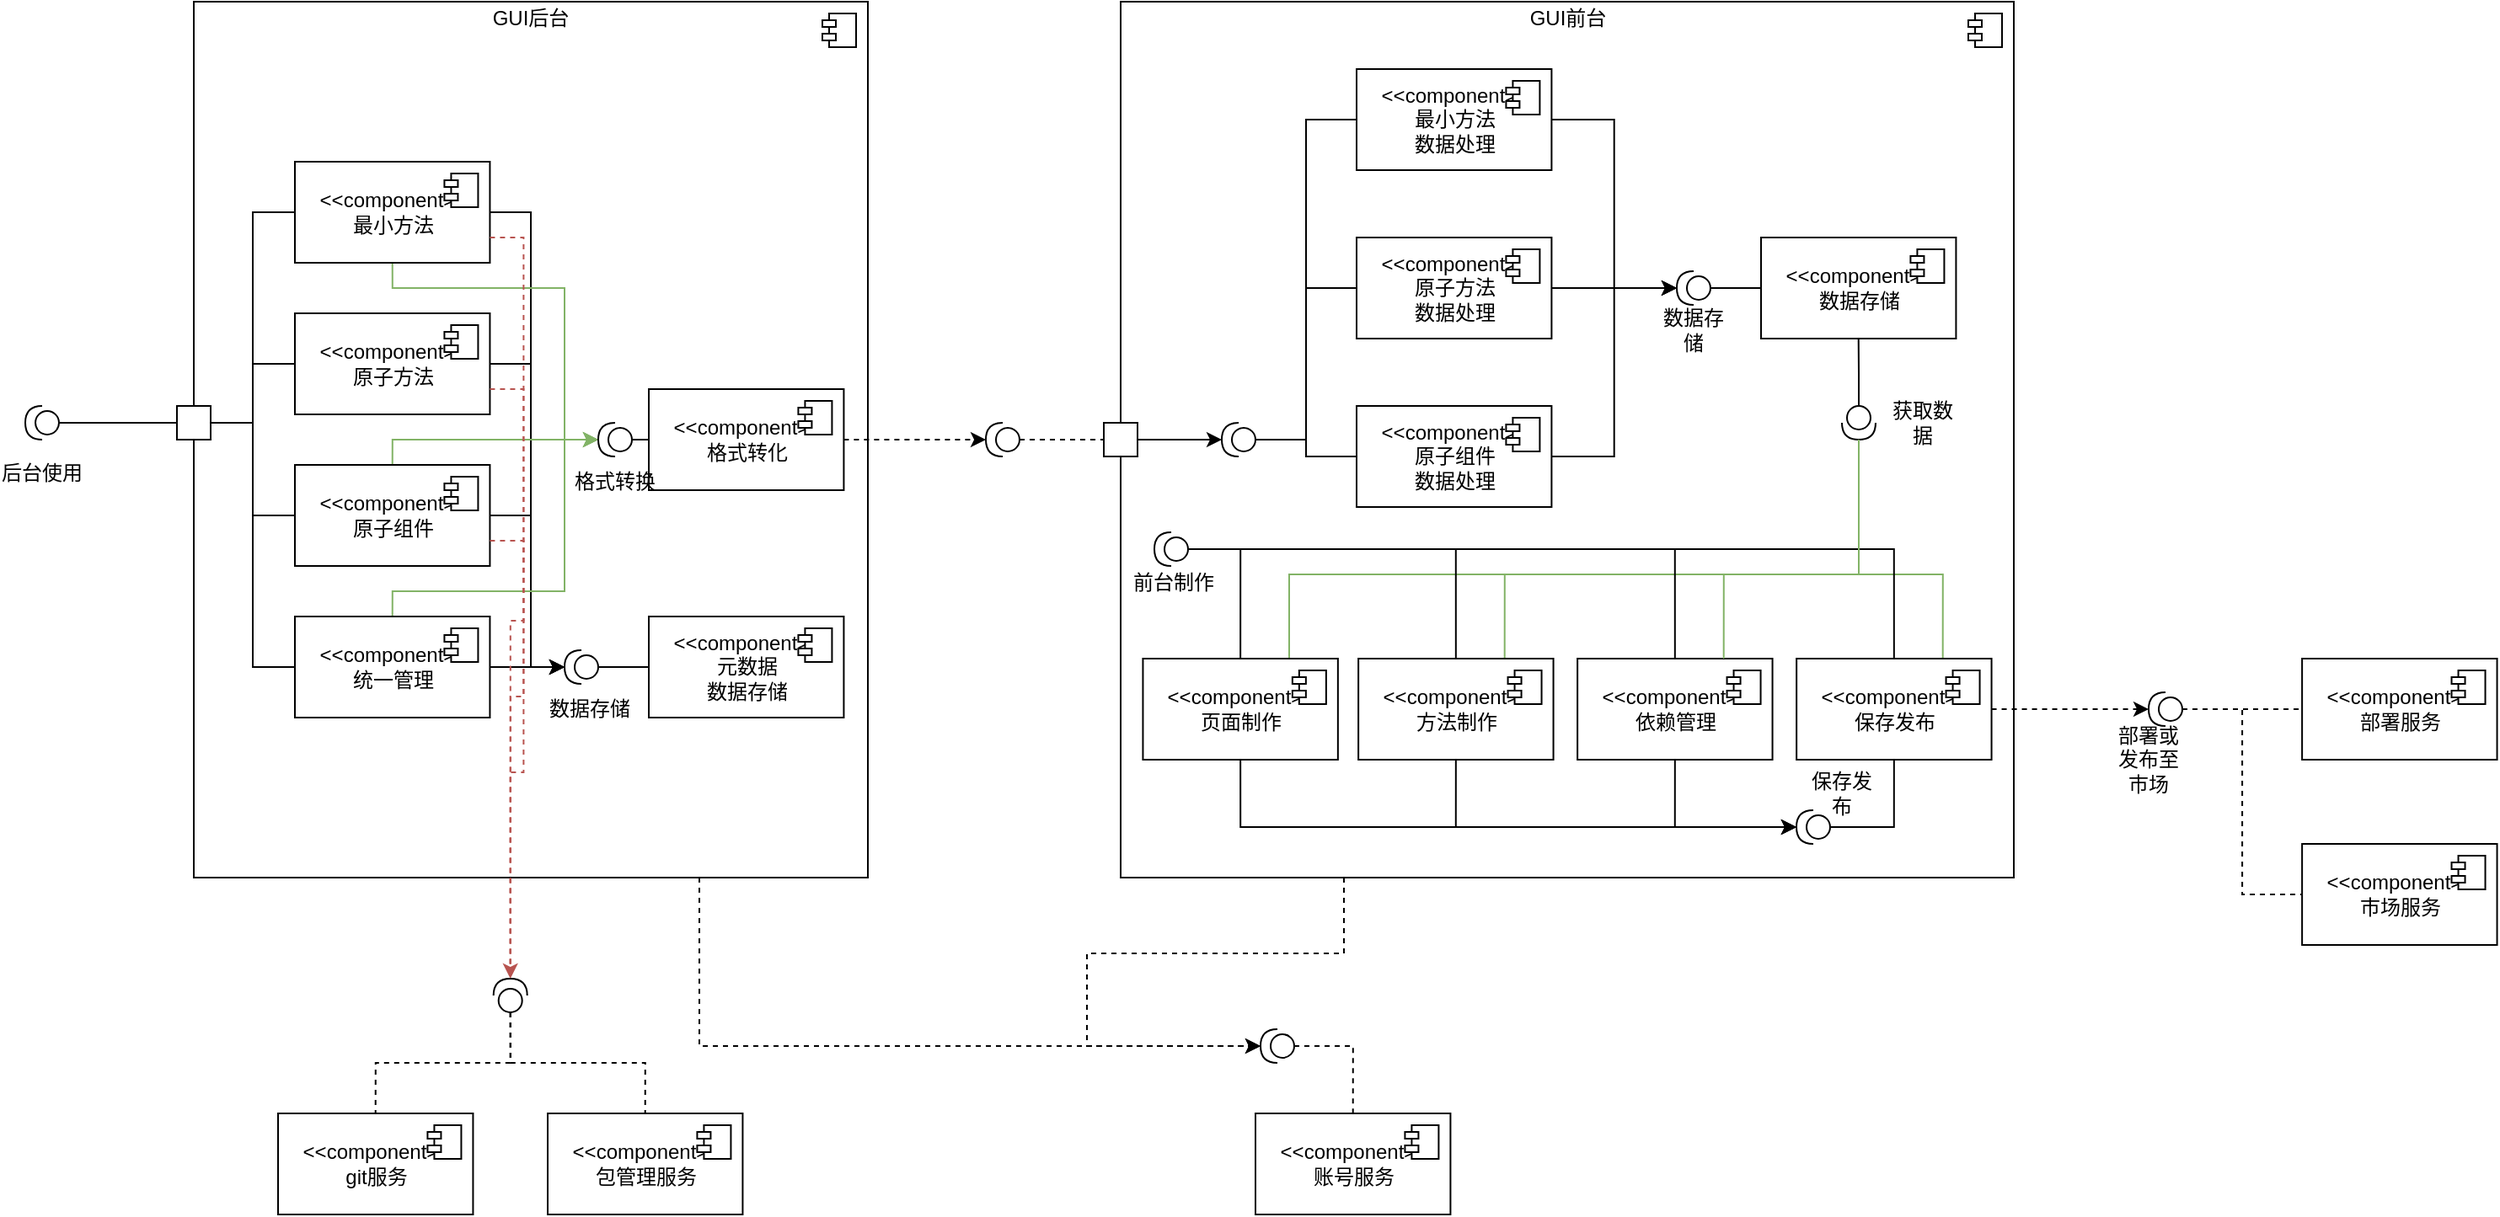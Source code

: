 <mxfile version="12.4.2" type="github" pages="1">
  <diagram id="_09j2-850YYOZ5M-d9I4" name="第 1 页">
    <mxGraphModel dx="1096" dy="739" grid="1" gridSize="10" guides="1" tooltips="1" connect="1" arrows="1" fold="1" page="1" pageScale="1" pageWidth="3300" pageHeight="4681" math="0" shadow="0">
      <root>
        <mxCell id="0"/>
        <mxCell id="1" parent="0"/>
        <mxCell id="sncNzBVA_kgcy9QADJLG-149" style="edgeStyle=orthogonalEdgeStyle;rounded=0;orthogonalLoop=1;jettySize=auto;html=1;exitX=0.75;exitY=1;exitDx=0;exitDy=0;entryX=1;entryY=0.5;entryDx=0;entryDy=0;entryPerimeter=0;endArrow=classic;endFill=1;dashed=1;" edge="1" parent="1" source="sncNzBVA_kgcy9QADJLG-9" target="sncNzBVA_kgcy9QADJLG-148">
          <mxGeometry relative="1" as="geometry"/>
        </mxCell>
        <mxCell id="sncNzBVA_kgcy9QADJLG-9" value="" style="html=1;" vertex="1" parent="1">
          <mxGeometry x="340" y="310" width="400" height="520" as="geometry"/>
        </mxCell>
        <mxCell id="sncNzBVA_kgcy9QADJLG-10" value="" style="shape=component;jettyWidth=8;jettyHeight=4;" vertex="1" parent="sncNzBVA_kgcy9QADJLG-9">
          <mxGeometry x="1" width="20" height="20" relative="1" as="geometry">
            <mxPoint x="-27" y="7" as="offset"/>
          </mxGeometry>
        </mxCell>
        <mxCell id="sncNzBVA_kgcy9QADJLG-53" style="edgeStyle=orthogonalEdgeStyle;rounded=0;orthogonalLoop=1;jettySize=auto;html=1;exitX=1;exitY=0.5;exitDx=0;exitDy=0;entryX=1;entryY=0.5;entryDx=0;entryDy=0;entryPerimeter=0;endArrow=classic;endFill=1;" edge="1" parent="sncNzBVA_kgcy9QADJLG-9" source="sncNzBVA_kgcy9QADJLG-11" target="sncNzBVA_kgcy9QADJLG-52">
          <mxGeometry relative="1" as="geometry">
            <Array as="points">
              <mxPoint x="200" y="125"/>
              <mxPoint x="200" y="395"/>
            </Array>
          </mxGeometry>
        </mxCell>
        <mxCell id="sncNzBVA_kgcy9QADJLG-64" style="edgeStyle=orthogonalEdgeStyle;rounded=0;orthogonalLoop=1;jettySize=auto;html=1;exitX=0.5;exitY=1;exitDx=0;exitDy=0;entryX=1;entryY=0.5;entryDx=0;entryDy=0;entryPerimeter=0;endArrow=classic;endFill=1;fillColor=#d5e8d4;strokeColor=#82b366;" edge="1" parent="sncNzBVA_kgcy9QADJLG-9" source="sncNzBVA_kgcy9QADJLG-11" target="sncNzBVA_kgcy9QADJLG-58">
          <mxGeometry relative="1" as="geometry">
            <Array as="points">
              <mxPoint x="118" y="170"/>
              <mxPoint x="220" y="170"/>
              <mxPoint x="220" y="260"/>
            </Array>
          </mxGeometry>
        </mxCell>
        <mxCell id="sncNzBVA_kgcy9QADJLG-11" value="&amp;lt;&amp;lt;component&amp;gt;&amp;gt;&lt;br&gt;最小方法" style="html=1;" vertex="1" parent="sncNzBVA_kgcy9QADJLG-9">
          <mxGeometry x="60.0" y="95" width="115.71" height="60" as="geometry"/>
        </mxCell>
        <mxCell id="sncNzBVA_kgcy9QADJLG-12" value="" style="shape=component;jettyWidth=8;jettyHeight=4;" vertex="1" parent="sncNzBVA_kgcy9QADJLG-11">
          <mxGeometry x="1" width="20" height="20" relative="1" as="geometry">
            <mxPoint x="-27" y="7" as="offset"/>
          </mxGeometry>
        </mxCell>
        <mxCell id="sncNzBVA_kgcy9QADJLG-54" style="edgeStyle=orthogonalEdgeStyle;rounded=0;orthogonalLoop=1;jettySize=auto;html=1;exitX=1;exitY=0.5;exitDx=0;exitDy=0;entryX=1;entryY=0.5;entryDx=0;entryDy=0;entryPerimeter=0;endArrow=classic;endFill=1;" edge="1" parent="sncNzBVA_kgcy9QADJLG-9" source="sncNzBVA_kgcy9QADJLG-13" target="sncNzBVA_kgcy9QADJLG-52">
          <mxGeometry relative="1" as="geometry">
            <Array as="points">
              <mxPoint x="200" y="215"/>
              <mxPoint x="200" y="395"/>
            </Array>
          </mxGeometry>
        </mxCell>
        <mxCell id="sncNzBVA_kgcy9QADJLG-13" value="&amp;lt;&amp;lt;component&amp;gt;&amp;gt;&lt;br&gt;原子方法" style="html=1;" vertex="1" parent="sncNzBVA_kgcy9QADJLG-9">
          <mxGeometry x="60.0" y="185" width="115.71" height="60" as="geometry"/>
        </mxCell>
        <mxCell id="sncNzBVA_kgcy9QADJLG-14" value="" style="shape=component;jettyWidth=8;jettyHeight=4;" vertex="1" parent="sncNzBVA_kgcy9QADJLG-13">
          <mxGeometry x="1" width="20" height="20" relative="1" as="geometry">
            <mxPoint x="-27" y="7" as="offset"/>
          </mxGeometry>
        </mxCell>
        <mxCell id="sncNzBVA_kgcy9QADJLG-55" style="edgeStyle=orthogonalEdgeStyle;rounded=0;orthogonalLoop=1;jettySize=auto;html=1;exitX=1;exitY=0.5;exitDx=0;exitDy=0;entryX=1;entryY=0.5;entryDx=0;entryDy=0;entryPerimeter=0;endArrow=classic;endFill=1;" edge="1" parent="sncNzBVA_kgcy9QADJLG-9" source="sncNzBVA_kgcy9QADJLG-15" target="sncNzBVA_kgcy9QADJLG-52">
          <mxGeometry relative="1" as="geometry">
            <Array as="points">
              <mxPoint x="200" y="305"/>
              <mxPoint x="200" y="395"/>
            </Array>
          </mxGeometry>
        </mxCell>
        <mxCell id="sncNzBVA_kgcy9QADJLG-65" style="edgeStyle=orthogonalEdgeStyle;rounded=0;orthogonalLoop=1;jettySize=auto;html=1;exitX=0.5;exitY=0;exitDx=0;exitDy=0;entryX=1;entryY=0.5;entryDx=0;entryDy=0;entryPerimeter=0;endArrow=classic;endFill=1;fillColor=#d5e8d4;strokeColor=#82b366;" edge="1" parent="sncNzBVA_kgcy9QADJLG-9" source="sncNzBVA_kgcy9QADJLG-15" target="sncNzBVA_kgcy9QADJLG-58">
          <mxGeometry relative="1" as="geometry">
            <Array as="points">
              <mxPoint x="118" y="260"/>
            </Array>
          </mxGeometry>
        </mxCell>
        <mxCell id="sncNzBVA_kgcy9QADJLG-15" value="&amp;lt;&amp;lt;component&amp;gt;&amp;gt;&lt;br&gt;原子组件" style="html=1;" vertex="1" parent="sncNzBVA_kgcy9QADJLG-9">
          <mxGeometry x="60.0" y="275" width="115.71" height="60" as="geometry"/>
        </mxCell>
        <mxCell id="sncNzBVA_kgcy9QADJLG-16" value="" style="shape=component;jettyWidth=8;jettyHeight=4;" vertex="1" parent="sncNzBVA_kgcy9QADJLG-15">
          <mxGeometry x="1" width="20" height="20" relative="1" as="geometry">
            <mxPoint x="-27" y="7" as="offset"/>
          </mxGeometry>
        </mxCell>
        <mxCell id="sncNzBVA_kgcy9QADJLG-56" style="edgeStyle=orthogonalEdgeStyle;rounded=0;orthogonalLoop=1;jettySize=auto;html=1;exitX=1;exitY=0.5;exitDx=0;exitDy=0;entryX=1;entryY=0.5;entryDx=0;entryDy=0;entryPerimeter=0;endArrow=classic;endFill=1;" edge="1" parent="sncNzBVA_kgcy9QADJLG-9" source="sncNzBVA_kgcy9QADJLG-17" target="sncNzBVA_kgcy9QADJLG-52">
          <mxGeometry relative="1" as="geometry"/>
        </mxCell>
        <mxCell id="sncNzBVA_kgcy9QADJLG-66" style="edgeStyle=orthogonalEdgeStyle;rounded=0;orthogonalLoop=1;jettySize=auto;html=1;exitX=0.5;exitY=0;exitDx=0;exitDy=0;entryX=1;entryY=0.5;entryDx=0;entryDy=0;entryPerimeter=0;endArrow=classic;endFill=1;fillColor=#d5e8d4;strokeColor=#82b366;" edge="1" parent="sncNzBVA_kgcy9QADJLG-9" source="sncNzBVA_kgcy9QADJLG-17" target="sncNzBVA_kgcy9QADJLG-58">
          <mxGeometry relative="1" as="geometry">
            <Array as="points">
              <mxPoint x="118" y="350"/>
              <mxPoint x="220" y="350"/>
              <mxPoint x="220" y="260"/>
            </Array>
          </mxGeometry>
        </mxCell>
        <mxCell id="sncNzBVA_kgcy9QADJLG-17" value="&amp;lt;&amp;lt;component&amp;gt;&amp;gt;&lt;br&gt;统一管理" style="html=1;" vertex="1" parent="sncNzBVA_kgcy9QADJLG-9">
          <mxGeometry x="60.0" y="365" width="115.71" height="60" as="geometry"/>
        </mxCell>
        <mxCell id="sncNzBVA_kgcy9QADJLG-18" value="" style="shape=component;jettyWidth=8;jettyHeight=4;" vertex="1" parent="sncNzBVA_kgcy9QADJLG-17">
          <mxGeometry x="1" width="20" height="20" relative="1" as="geometry">
            <mxPoint x="-27" y="7" as="offset"/>
          </mxGeometry>
        </mxCell>
        <mxCell id="sncNzBVA_kgcy9QADJLG-19" value="GUI后台" style="text;html=1;strokeColor=none;fillColor=none;align=center;verticalAlign=middle;whiteSpace=wrap;rounded=0;" vertex="1" parent="sncNzBVA_kgcy9QADJLG-9">
          <mxGeometry x="150" width="100" height="20" as="geometry"/>
        </mxCell>
        <mxCell id="sncNzBVA_kgcy9QADJLG-31" value="&amp;lt;&amp;lt;component&amp;gt;&amp;gt;&lt;br&gt;格式转化" style="html=1;" vertex="1" parent="sncNzBVA_kgcy9QADJLG-9">
          <mxGeometry x="270" y="230" width="115.71" height="60" as="geometry"/>
        </mxCell>
        <mxCell id="sncNzBVA_kgcy9QADJLG-32" value="" style="shape=component;jettyWidth=8;jettyHeight=4;" vertex="1" parent="sncNzBVA_kgcy9QADJLG-31">
          <mxGeometry x="1" width="20" height="20" relative="1" as="geometry">
            <mxPoint x="-27" y="7" as="offset"/>
          </mxGeometry>
        </mxCell>
        <mxCell id="sncNzBVA_kgcy9QADJLG-50" value="&amp;lt;&amp;lt;component&amp;gt;&amp;gt;&lt;br&gt;元数据&lt;br&gt;数据存储" style="html=1;" vertex="1" parent="sncNzBVA_kgcy9QADJLG-9">
          <mxGeometry x="270" y="365" width="115.71" height="60" as="geometry"/>
        </mxCell>
        <mxCell id="sncNzBVA_kgcy9QADJLG-51" value="" style="shape=component;jettyWidth=8;jettyHeight=4;" vertex="1" parent="sncNzBVA_kgcy9QADJLG-50">
          <mxGeometry x="1" width="20" height="20" relative="1" as="geometry">
            <mxPoint x="-27" y="7" as="offset"/>
          </mxGeometry>
        </mxCell>
        <mxCell id="sncNzBVA_kgcy9QADJLG-57" style="edgeStyle=orthogonalEdgeStyle;rounded=0;orthogonalLoop=1;jettySize=auto;html=1;exitX=0;exitY=0.5;exitDx=0;exitDy=0;exitPerimeter=0;entryX=0;entryY=0.5;entryDx=0;entryDy=0;endArrow=none;endFill=0;" edge="1" parent="sncNzBVA_kgcy9QADJLG-9" source="sncNzBVA_kgcy9QADJLG-52" target="sncNzBVA_kgcy9QADJLG-50">
          <mxGeometry relative="1" as="geometry"/>
        </mxCell>
        <mxCell id="sncNzBVA_kgcy9QADJLG-52" value="" style="shape=providedRequiredInterface;html=1;verticalLabelPosition=bottom;rotation=-180;" vertex="1" parent="sncNzBVA_kgcy9QADJLG-9">
          <mxGeometry x="220" y="385" width="20" height="20" as="geometry"/>
        </mxCell>
        <mxCell id="sncNzBVA_kgcy9QADJLG-59" style="edgeStyle=orthogonalEdgeStyle;rounded=0;orthogonalLoop=1;jettySize=auto;html=1;exitX=0;exitY=0.5;exitDx=0;exitDy=0;exitPerimeter=0;entryX=0;entryY=0.5;entryDx=0;entryDy=0;endArrow=none;endFill=0;" edge="1" parent="sncNzBVA_kgcy9QADJLG-9" source="sncNzBVA_kgcy9QADJLG-58" target="sncNzBVA_kgcy9QADJLG-31">
          <mxGeometry relative="1" as="geometry"/>
        </mxCell>
        <mxCell id="sncNzBVA_kgcy9QADJLG-58" value="" style="shape=providedRequiredInterface;html=1;verticalLabelPosition=bottom;rotation=-180;" vertex="1" parent="sncNzBVA_kgcy9QADJLG-9">
          <mxGeometry x="240" y="250" width="20" height="20" as="geometry"/>
        </mxCell>
        <mxCell id="sncNzBVA_kgcy9QADJLG-153" value="格式转换" style="text;html=1;strokeColor=none;fillColor=none;align=center;verticalAlign=middle;whiteSpace=wrap;rounded=0;" vertex="1" parent="sncNzBVA_kgcy9QADJLG-9">
          <mxGeometry x="225" y="275" width="50" height="20" as="geometry"/>
        </mxCell>
        <mxCell id="sncNzBVA_kgcy9QADJLG-154" value="数据存储" style="text;html=1;strokeColor=none;fillColor=none;align=center;verticalAlign=middle;whiteSpace=wrap;rounded=0;" vertex="1" parent="sncNzBVA_kgcy9QADJLG-9">
          <mxGeometry x="210" y="410" width="50" height="20" as="geometry"/>
        </mxCell>
        <mxCell id="sncNzBVA_kgcy9QADJLG-150" style="edgeStyle=orthogonalEdgeStyle;rounded=0;orthogonalLoop=1;jettySize=auto;html=1;exitX=0.25;exitY=1;exitDx=0;exitDy=0;entryX=1;entryY=0.5;entryDx=0;entryDy=0;entryPerimeter=0;endArrow=classic;endFill=1;dashed=1;" edge="1" parent="1" source="sncNzBVA_kgcy9QADJLG-33" target="sncNzBVA_kgcy9QADJLG-148">
          <mxGeometry relative="1" as="geometry"/>
        </mxCell>
        <mxCell id="sncNzBVA_kgcy9QADJLG-33" value="" style="html=1;" vertex="1" parent="1">
          <mxGeometry x="890" y="310" width="530" height="520" as="geometry"/>
        </mxCell>
        <mxCell id="sncNzBVA_kgcy9QADJLG-34" value="" style="shape=component;jettyWidth=8;jettyHeight=4;" vertex="1" parent="sncNzBVA_kgcy9QADJLG-33">
          <mxGeometry x="1" width="20" height="20" relative="1" as="geometry">
            <mxPoint x="-27" y="7" as="offset"/>
          </mxGeometry>
        </mxCell>
        <mxCell id="sncNzBVA_kgcy9QADJLG-89" style="edgeStyle=orthogonalEdgeStyle;rounded=0;orthogonalLoop=1;jettySize=auto;html=1;exitX=0;exitY=0.5;exitDx=0;exitDy=0;exitPerimeter=0;entryX=0;entryY=0.5;entryDx=0;entryDy=0;endArrow=none;endFill=0;" edge="1" parent="sncNzBVA_kgcy9QADJLG-33" source="sncNzBVA_kgcy9QADJLG-72" target="sncNzBVA_kgcy9QADJLG-83">
          <mxGeometry relative="1" as="geometry"/>
        </mxCell>
        <mxCell id="sncNzBVA_kgcy9QADJLG-90" style="edgeStyle=orthogonalEdgeStyle;rounded=0;orthogonalLoop=1;jettySize=auto;html=1;exitX=0;exitY=0.5;exitDx=0;exitDy=0;exitPerimeter=0;entryX=0;entryY=0.5;entryDx=0;entryDy=0;endArrow=none;endFill=0;" edge="1" parent="sncNzBVA_kgcy9QADJLG-33" source="sncNzBVA_kgcy9QADJLG-72" target="sncNzBVA_kgcy9QADJLG-85">
          <mxGeometry relative="1" as="geometry"/>
        </mxCell>
        <mxCell id="sncNzBVA_kgcy9QADJLG-91" style="edgeStyle=orthogonalEdgeStyle;rounded=0;orthogonalLoop=1;jettySize=auto;html=1;exitX=0;exitY=0.5;exitDx=0;exitDy=0;exitPerimeter=0;entryX=0;entryY=0.5;entryDx=0;entryDy=0;endArrow=none;endFill=0;" edge="1" parent="sncNzBVA_kgcy9QADJLG-33" source="sncNzBVA_kgcy9QADJLG-72" target="sncNzBVA_kgcy9QADJLG-87">
          <mxGeometry relative="1" as="geometry"/>
        </mxCell>
        <mxCell id="sncNzBVA_kgcy9QADJLG-72" value="" style="shape=providedRequiredInterface;html=1;verticalLabelPosition=bottom;rotation=-180;" vertex="1" parent="sncNzBVA_kgcy9QADJLG-33">
          <mxGeometry x="60" y="250" width="20" height="20" as="geometry"/>
        </mxCell>
        <mxCell id="sncNzBVA_kgcy9QADJLG-95" style="edgeStyle=orthogonalEdgeStyle;rounded=0;orthogonalLoop=1;jettySize=auto;html=1;exitX=1;exitY=0.5;exitDx=0;exitDy=0;entryX=1;entryY=0.5;entryDx=0;entryDy=0;entryPerimeter=0;endArrow=classic;endFill=1;" edge="1" parent="sncNzBVA_kgcy9QADJLG-33" source="sncNzBVA_kgcy9QADJLG-83" target="sncNzBVA_kgcy9QADJLG-94">
          <mxGeometry relative="1" as="geometry"/>
        </mxCell>
        <mxCell id="sncNzBVA_kgcy9QADJLG-83" value="&amp;lt;&amp;lt;component&amp;gt;&amp;gt;&lt;br&gt;最小方法&lt;br&gt;数据处理" style="html=1;" vertex="1" parent="sncNzBVA_kgcy9QADJLG-33">
          <mxGeometry x="140" y="40" width="115.71" height="60" as="geometry"/>
        </mxCell>
        <mxCell id="sncNzBVA_kgcy9QADJLG-84" value="" style="shape=component;jettyWidth=8;jettyHeight=4;" vertex="1" parent="sncNzBVA_kgcy9QADJLG-83">
          <mxGeometry x="1" width="20" height="20" relative="1" as="geometry">
            <mxPoint x="-27" y="7" as="offset"/>
          </mxGeometry>
        </mxCell>
        <mxCell id="sncNzBVA_kgcy9QADJLG-97" style="edgeStyle=orthogonalEdgeStyle;rounded=0;orthogonalLoop=1;jettySize=auto;html=1;exitX=1;exitY=0.5;exitDx=0;exitDy=0;entryX=1;entryY=0.5;entryDx=0;entryDy=0;entryPerimeter=0;endArrow=classic;endFill=1;" edge="1" parent="sncNzBVA_kgcy9QADJLG-33" source="sncNzBVA_kgcy9QADJLG-85" target="sncNzBVA_kgcy9QADJLG-94">
          <mxGeometry relative="1" as="geometry"/>
        </mxCell>
        <mxCell id="sncNzBVA_kgcy9QADJLG-85" value="&amp;lt;&amp;lt;component&amp;gt;&amp;gt;&lt;br&gt;原子方法&lt;br&gt;数据处理" style="html=1;" vertex="1" parent="sncNzBVA_kgcy9QADJLG-33">
          <mxGeometry x="140" y="140" width="115.71" height="60" as="geometry"/>
        </mxCell>
        <mxCell id="sncNzBVA_kgcy9QADJLG-86" value="" style="shape=component;jettyWidth=8;jettyHeight=4;" vertex="1" parent="sncNzBVA_kgcy9QADJLG-85">
          <mxGeometry x="1" width="20" height="20" relative="1" as="geometry">
            <mxPoint x="-27" y="7" as="offset"/>
          </mxGeometry>
        </mxCell>
        <mxCell id="sncNzBVA_kgcy9QADJLG-98" style="edgeStyle=orthogonalEdgeStyle;rounded=0;orthogonalLoop=1;jettySize=auto;html=1;exitX=1;exitY=0.5;exitDx=0;exitDy=0;entryX=1;entryY=0.5;entryDx=0;entryDy=0;endArrow=classic;endFill=1;entryPerimeter=0;" edge="1" parent="sncNzBVA_kgcy9QADJLG-33" source="sncNzBVA_kgcy9QADJLG-87" target="sncNzBVA_kgcy9QADJLG-94">
          <mxGeometry relative="1" as="geometry"/>
        </mxCell>
        <mxCell id="sncNzBVA_kgcy9QADJLG-87" value="&amp;lt;&amp;lt;component&amp;gt;&amp;gt;&lt;br&gt;原子组件&lt;br&gt;数据处理" style="html=1;" vertex="1" parent="sncNzBVA_kgcy9QADJLG-33">
          <mxGeometry x="140" y="240" width="115.71" height="60" as="geometry"/>
        </mxCell>
        <mxCell id="sncNzBVA_kgcy9QADJLG-88" value="" style="shape=component;jettyWidth=8;jettyHeight=4;" vertex="1" parent="sncNzBVA_kgcy9QADJLG-87">
          <mxGeometry x="1" width="20" height="20" relative="1" as="geometry">
            <mxPoint x="-27" y="7" as="offset"/>
          </mxGeometry>
        </mxCell>
        <mxCell id="sncNzBVA_kgcy9QADJLG-92" value="&amp;lt;&amp;lt;component&amp;gt;&amp;gt;&lt;br&gt;数据存储" style="html=1;" vertex="1" parent="sncNzBVA_kgcy9QADJLG-33">
          <mxGeometry x="380" y="140" width="115.71" height="60" as="geometry"/>
        </mxCell>
        <mxCell id="sncNzBVA_kgcy9QADJLG-93" value="" style="shape=component;jettyWidth=8;jettyHeight=4;" vertex="1" parent="sncNzBVA_kgcy9QADJLG-92">
          <mxGeometry x="1" width="20" height="20" relative="1" as="geometry">
            <mxPoint x="-27" y="7" as="offset"/>
          </mxGeometry>
        </mxCell>
        <mxCell id="sncNzBVA_kgcy9QADJLG-99" style="edgeStyle=orthogonalEdgeStyle;rounded=0;orthogonalLoop=1;jettySize=auto;html=1;exitX=0;exitY=0.5;exitDx=0;exitDy=0;exitPerimeter=0;entryX=0;entryY=0.5;entryDx=0;entryDy=0;endArrow=none;endFill=0;" edge="1" parent="sncNzBVA_kgcy9QADJLG-33" source="sncNzBVA_kgcy9QADJLG-94" target="sncNzBVA_kgcy9QADJLG-92">
          <mxGeometry relative="1" as="geometry"/>
        </mxCell>
        <mxCell id="sncNzBVA_kgcy9QADJLG-94" value="" style="shape=providedRequiredInterface;html=1;verticalLabelPosition=bottom;rotation=-180;" vertex="1" parent="sncNzBVA_kgcy9QADJLG-33">
          <mxGeometry x="330" y="160" width="20" height="20" as="geometry"/>
        </mxCell>
        <mxCell id="sncNzBVA_kgcy9QADJLG-100" value="GUI前台" style="text;html=1;strokeColor=none;fillColor=none;align=center;verticalAlign=middle;whiteSpace=wrap;rounded=0;" vertex="1" parent="sncNzBVA_kgcy9QADJLG-33">
          <mxGeometry x="227.5" width="75" height="20" as="geometry"/>
        </mxCell>
        <mxCell id="sncNzBVA_kgcy9QADJLG-126" style="edgeStyle=orthogonalEdgeStyle;rounded=0;orthogonalLoop=1;jettySize=auto;html=1;exitX=0.75;exitY=0;exitDx=0;exitDy=0;entryX=1;entryY=0.5;entryDx=0;entryDy=0;entryPerimeter=0;endArrow=none;endFill=0;fillColor=#d5e8d4;strokeColor=#82b366;" edge="1" parent="sncNzBVA_kgcy9QADJLG-33" source="sncNzBVA_kgcy9QADJLG-101" target="sncNzBVA_kgcy9QADJLG-125">
          <mxGeometry relative="1" as="geometry">
            <Array as="points">
              <mxPoint x="100" y="340"/>
              <mxPoint x="438" y="340"/>
            </Array>
          </mxGeometry>
        </mxCell>
        <mxCell id="sncNzBVA_kgcy9QADJLG-142" style="edgeStyle=orthogonalEdgeStyle;rounded=0;orthogonalLoop=1;jettySize=auto;html=1;exitX=0.5;exitY=1;exitDx=0;exitDy=0;entryX=1;entryY=0.5;entryDx=0;entryDy=0;entryPerimeter=0;endArrow=classic;endFill=1;" edge="1" parent="sncNzBVA_kgcy9QADJLG-33" source="sncNzBVA_kgcy9QADJLG-101" target="sncNzBVA_kgcy9QADJLG-140">
          <mxGeometry relative="1" as="geometry"/>
        </mxCell>
        <mxCell id="sncNzBVA_kgcy9QADJLG-101" value="&amp;lt;&amp;lt;component&amp;gt;&amp;gt;&lt;br&gt;页面制作" style="html=1;" vertex="1" parent="sncNzBVA_kgcy9QADJLG-33">
          <mxGeometry x="13.22" y="390" width="115.71" height="60" as="geometry"/>
        </mxCell>
        <mxCell id="sncNzBVA_kgcy9QADJLG-102" value="" style="shape=component;jettyWidth=8;jettyHeight=4;" vertex="1" parent="sncNzBVA_kgcy9QADJLG-101">
          <mxGeometry x="1" width="20" height="20" relative="1" as="geometry">
            <mxPoint x="-27" y="7" as="offset"/>
          </mxGeometry>
        </mxCell>
        <mxCell id="sncNzBVA_kgcy9QADJLG-129" style="edgeStyle=orthogonalEdgeStyle;rounded=0;orthogonalLoop=1;jettySize=auto;html=1;exitX=0.75;exitY=0;exitDx=0;exitDy=0;entryX=1;entryY=0.5;entryDx=0;entryDy=0;entryPerimeter=0;endArrow=none;endFill=0;fillColor=#d5e8d4;strokeColor=#82b366;" edge="1" parent="sncNzBVA_kgcy9QADJLG-33" source="sncNzBVA_kgcy9QADJLG-103" target="sncNzBVA_kgcy9QADJLG-125">
          <mxGeometry relative="1" as="geometry">
            <Array as="points">
              <mxPoint x="228" y="340"/>
              <mxPoint x="438" y="340"/>
            </Array>
          </mxGeometry>
        </mxCell>
        <mxCell id="sncNzBVA_kgcy9QADJLG-143" style="edgeStyle=orthogonalEdgeStyle;rounded=0;orthogonalLoop=1;jettySize=auto;html=1;exitX=0.5;exitY=1;exitDx=0;exitDy=0;entryX=1;entryY=0.5;entryDx=0;entryDy=0;entryPerimeter=0;endArrow=classic;endFill=1;" edge="1" parent="sncNzBVA_kgcy9QADJLG-33" source="sncNzBVA_kgcy9QADJLG-103" target="sncNzBVA_kgcy9QADJLG-140">
          <mxGeometry relative="1" as="geometry"/>
        </mxCell>
        <mxCell id="sncNzBVA_kgcy9QADJLG-103" value="&amp;lt;&amp;lt;component&amp;gt;&amp;gt;&lt;br&gt;方法制作" style="html=1;" vertex="1" parent="sncNzBVA_kgcy9QADJLG-33">
          <mxGeometry x="141.07" y="390" width="115.71" height="60" as="geometry"/>
        </mxCell>
        <mxCell id="sncNzBVA_kgcy9QADJLG-104" value="" style="shape=component;jettyWidth=8;jettyHeight=4;" vertex="1" parent="sncNzBVA_kgcy9QADJLG-103">
          <mxGeometry x="1" width="20" height="20" relative="1" as="geometry">
            <mxPoint x="-27" y="7" as="offset"/>
          </mxGeometry>
        </mxCell>
        <mxCell id="sncNzBVA_kgcy9QADJLG-144" style="edgeStyle=orthogonalEdgeStyle;rounded=0;orthogonalLoop=1;jettySize=auto;html=1;exitX=0.5;exitY=1;exitDx=0;exitDy=0;entryX=1;entryY=0.5;entryDx=0;entryDy=0;entryPerimeter=0;endArrow=classic;endFill=1;" edge="1" parent="sncNzBVA_kgcy9QADJLG-33" source="sncNzBVA_kgcy9QADJLG-105" target="sncNzBVA_kgcy9QADJLG-140">
          <mxGeometry relative="1" as="geometry"/>
        </mxCell>
        <mxCell id="sncNzBVA_kgcy9QADJLG-105" value="&amp;lt;&amp;lt;component&amp;gt;&amp;gt;&lt;br&gt;依赖管理" style="html=1;" vertex="1" parent="sncNzBVA_kgcy9QADJLG-33">
          <mxGeometry x="271.07" y="390" width="115.71" height="60" as="geometry"/>
        </mxCell>
        <mxCell id="sncNzBVA_kgcy9QADJLG-106" value="" style="shape=component;jettyWidth=8;jettyHeight=4;" vertex="1" parent="sncNzBVA_kgcy9QADJLG-105">
          <mxGeometry x="1" width="20" height="20" relative="1" as="geometry">
            <mxPoint x="-27" y="7" as="offset"/>
          </mxGeometry>
        </mxCell>
        <mxCell id="sncNzBVA_kgcy9QADJLG-130" style="edgeStyle=orthogonalEdgeStyle;rounded=0;orthogonalLoop=1;jettySize=auto;html=1;exitX=0.75;exitY=0;exitDx=0;exitDy=0;entryX=1;entryY=0.5;entryDx=0;entryDy=0;entryPerimeter=0;endArrow=none;endFill=0;fillColor=#d5e8d4;strokeColor=#82b366;" edge="1" parent="sncNzBVA_kgcy9QADJLG-33" source="sncNzBVA_kgcy9QADJLG-107" target="sncNzBVA_kgcy9QADJLG-125">
          <mxGeometry relative="1" as="geometry">
            <Array as="points">
              <mxPoint x="488" y="340"/>
              <mxPoint x="438" y="340"/>
            </Array>
          </mxGeometry>
        </mxCell>
        <mxCell id="sncNzBVA_kgcy9QADJLG-107" value="&amp;lt;&amp;lt;component&amp;gt;&amp;gt;&lt;br&gt;保存发布" style="html=1;" vertex="1" parent="sncNzBVA_kgcy9QADJLG-33">
          <mxGeometry x="401.07" y="390" width="115.71" height="60" as="geometry"/>
        </mxCell>
        <mxCell id="sncNzBVA_kgcy9QADJLG-108" value="" style="shape=component;jettyWidth=8;jettyHeight=4;" vertex="1" parent="sncNzBVA_kgcy9QADJLG-107">
          <mxGeometry x="1" width="20" height="20" relative="1" as="geometry">
            <mxPoint x="-27" y="7" as="offset"/>
          </mxGeometry>
        </mxCell>
        <mxCell id="sncNzBVA_kgcy9QADJLG-110" style="edgeStyle=orthogonalEdgeStyle;rounded=0;orthogonalLoop=1;jettySize=auto;html=1;exitX=0;exitY=0.5;exitDx=0;exitDy=0;exitPerimeter=0;entryX=0.5;entryY=0;entryDx=0;entryDy=0;endArrow=none;endFill=0;" edge="1" parent="sncNzBVA_kgcy9QADJLG-33" source="sncNzBVA_kgcy9QADJLG-109" target="sncNzBVA_kgcy9QADJLG-101">
          <mxGeometry relative="1" as="geometry"/>
        </mxCell>
        <mxCell id="sncNzBVA_kgcy9QADJLG-111" style="edgeStyle=orthogonalEdgeStyle;rounded=0;orthogonalLoop=1;jettySize=auto;html=1;exitX=0;exitY=0.5;exitDx=0;exitDy=0;exitPerimeter=0;entryX=0.5;entryY=0;entryDx=0;entryDy=0;endArrow=none;endFill=0;" edge="1" parent="sncNzBVA_kgcy9QADJLG-33" source="sncNzBVA_kgcy9QADJLG-109" target="sncNzBVA_kgcy9QADJLG-103">
          <mxGeometry relative="1" as="geometry"/>
        </mxCell>
        <mxCell id="sncNzBVA_kgcy9QADJLG-112" style="edgeStyle=orthogonalEdgeStyle;rounded=0;orthogonalLoop=1;jettySize=auto;html=1;exitX=0;exitY=0.5;exitDx=0;exitDy=0;exitPerimeter=0;entryX=0.5;entryY=0;entryDx=0;entryDy=0;endArrow=none;endFill=0;" edge="1" parent="sncNzBVA_kgcy9QADJLG-33" source="sncNzBVA_kgcy9QADJLG-109" target="sncNzBVA_kgcy9QADJLG-105">
          <mxGeometry relative="1" as="geometry"/>
        </mxCell>
        <mxCell id="sncNzBVA_kgcy9QADJLG-113" style="edgeStyle=orthogonalEdgeStyle;rounded=0;orthogonalLoop=1;jettySize=auto;html=1;exitX=0;exitY=0.5;exitDx=0;exitDy=0;exitPerimeter=0;entryX=0.5;entryY=0;entryDx=0;entryDy=0;endArrow=none;endFill=0;" edge="1" parent="sncNzBVA_kgcy9QADJLG-33" source="sncNzBVA_kgcy9QADJLG-109" target="sncNzBVA_kgcy9QADJLG-107">
          <mxGeometry relative="1" as="geometry"/>
        </mxCell>
        <mxCell id="sncNzBVA_kgcy9QADJLG-109" value="" style="shape=providedRequiredInterface;html=1;verticalLabelPosition=bottom;rotation=-180;" vertex="1" parent="sncNzBVA_kgcy9QADJLG-33">
          <mxGeometry x="20" y="315" width="20" height="20" as="geometry"/>
        </mxCell>
        <mxCell id="sncNzBVA_kgcy9QADJLG-114" value="前台制作" style="text;html=1;strokeColor=none;fillColor=none;align=center;verticalAlign=middle;whiteSpace=wrap;rounded=0;" vertex="1" parent="sncNzBVA_kgcy9QADJLG-33">
          <mxGeometry x="3" y="335" width="57" height="20" as="geometry"/>
        </mxCell>
        <mxCell id="sncNzBVA_kgcy9QADJLG-131" style="edgeStyle=orthogonalEdgeStyle;rounded=0;orthogonalLoop=1;jettySize=auto;html=1;exitX=0;exitY=0.5;exitDx=0;exitDy=0;exitPerimeter=0;entryX=0.5;entryY=1;entryDx=0;entryDy=0;endArrow=none;endFill=0;" edge="1" parent="sncNzBVA_kgcy9QADJLG-33" source="sncNzBVA_kgcy9QADJLG-125" target="sncNzBVA_kgcy9QADJLG-92">
          <mxGeometry relative="1" as="geometry"/>
        </mxCell>
        <mxCell id="sncNzBVA_kgcy9QADJLG-125" value="" style="shape=providedRequiredInterface;html=1;verticalLabelPosition=bottom;rotation=90;" vertex="1" parent="sncNzBVA_kgcy9QADJLG-33">
          <mxGeometry x="428" y="240" width="20" height="20" as="geometry"/>
        </mxCell>
        <mxCell id="sncNzBVA_kgcy9QADJLG-128" style="edgeStyle=orthogonalEdgeStyle;rounded=0;orthogonalLoop=1;jettySize=auto;html=1;exitX=0.75;exitY=0;exitDx=0;exitDy=0;endArrow=none;endFill=0;fillColor=#d5e8d4;strokeColor=#82b366;entryX=1;entryY=0.5;entryDx=0;entryDy=0;entryPerimeter=0;" edge="1" parent="sncNzBVA_kgcy9QADJLG-33" source="sncNzBVA_kgcy9QADJLG-105" target="sncNzBVA_kgcy9QADJLG-125">
          <mxGeometry relative="1" as="geometry">
            <mxPoint x="640" y="330.0" as="targetPoint"/>
            <Array as="points">
              <mxPoint x="358" y="340"/>
              <mxPoint x="438" y="340"/>
            </Array>
          </mxGeometry>
        </mxCell>
        <mxCell id="sncNzBVA_kgcy9QADJLG-141" style="edgeStyle=orthogonalEdgeStyle;rounded=0;orthogonalLoop=1;jettySize=auto;html=1;exitX=0;exitY=0.5;exitDx=0;exitDy=0;exitPerimeter=0;entryX=0.5;entryY=1;entryDx=0;entryDy=0;endArrow=none;endFill=0;" edge="1" parent="sncNzBVA_kgcy9QADJLG-33" source="sncNzBVA_kgcy9QADJLG-140" target="sncNzBVA_kgcy9QADJLG-107">
          <mxGeometry relative="1" as="geometry"/>
        </mxCell>
        <mxCell id="sncNzBVA_kgcy9QADJLG-140" value="" style="shape=providedRequiredInterface;html=1;verticalLabelPosition=bottom;rotation=-180;" vertex="1" parent="sncNzBVA_kgcy9QADJLG-33">
          <mxGeometry x="401" y="480" width="20" height="20" as="geometry"/>
        </mxCell>
        <mxCell id="sncNzBVA_kgcy9QADJLG-155" value="数据存储" style="text;html=1;strokeColor=none;fillColor=none;align=center;verticalAlign=middle;whiteSpace=wrap;rounded=0;" vertex="1" parent="sncNzBVA_kgcy9QADJLG-33">
          <mxGeometry x="320" y="185" width="40" height="20" as="geometry"/>
        </mxCell>
        <mxCell id="sncNzBVA_kgcy9QADJLG-156" value="获取数据" style="text;html=1;strokeColor=none;fillColor=none;align=center;verticalAlign=middle;whiteSpace=wrap;rounded=0;" vertex="1" parent="sncNzBVA_kgcy9QADJLG-33">
          <mxGeometry x="455.71" y="240" width="40" height="20" as="geometry"/>
        </mxCell>
        <mxCell id="sncNzBVA_kgcy9QADJLG-157" value="保存发布" style="text;html=1;strokeColor=none;fillColor=none;align=center;verticalAlign=middle;whiteSpace=wrap;rounded=0;" vertex="1" parent="sncNzBVA_kgcy9QADJLG-33">
          <mxGeometry x="408" y="460" width="40" height="20" as="geometry"/>
        </mxCell>
        <mxCell id="sncNzBVA_kgcy9QADJLG-45" style="edgeStyle=orthogonalEdgeStyle;rounded=0;orthogonalLoop=1;jettySize=auto;html=1;exitX=0;exitY=0.5;exitDx=0;exitDy=0;exitPerimeter=0;entryX=0;entryY=0.5;entryDx=0;entryDy=0;endArrow=none;endFill=0;" edge="1" parent="1" source="sncNzBVA_kgcy9QADJLG-43" target="sncNzBVA_kgcy9QADJLG-44">
          <mxGeometry relative="1" as="geometry"/>
        </mxCell>
        <mxCell id="sncNzBVA_kgcy9QADJLG-43" value="" style="shape=providedRequiredInterface;html=1;verticalLabelPosition=bottom;rotation=-180;" vertex="1" parent="1">
          <mxGeometry x="240" y="550" width="20" height="20" as="geometry"/>
        </mxCell>
        <mxCell id="sncNzBVA_kgcy9QADJLG-46" style="edgeStyle=orthogonalEdgeStyle;rounded=0;orthogonalLoop=1;jettySize=auto;html=1;exitX=1;exitY=0.5;exitDx=0;exitDy=0;entryX=0;entryY=0.5;entryDx=0;entryDy=0;endArrow=none;endFill=0;" edge="1" parent="1" source="sncNzBVA_kgcy9QADJLG-44" target="sncNzBVA_kgcy9QADJLG-11">
          <mxGeometry relative="1" as="geometry"/>
        </mxCell>
        <mxCell id="sncNzBVA_kgcy9QADJLG-47" style="edgeStyle=orthogonalEdgeStyle;rounded=0;orthogonalLoop=1;jettySize=auto;html=1;exitX=1;exitY=0.5;exitDx=0;exitDy=0;entryX=0;entryY=0.5;entryDx=0;entryDy=0;endArrow=none;endFill=0;" edge="1" parent="1" source="sncNzBVA_kgcy9QADJLG-44" target="sncNzBVA_kgcy9QADJLG-13">
          <mxGeometry relative="1" as="geometry"/>
        </mxCell>
        <mxCell id="sncNzBVA_kgcy9QADJLG-48" style="edgeStyle=orthogonalEdgeStyle;rounded=0;orthogonalLoop=1;jettySize=auto;html=1;exitX=1;exitY=0.5;exitDx=0;exitDy=0;entryX=0;entryY=0.5;entryDx=0;entryDy=0;endArrow=none;endFill=0;" edge="1" parent="1" source="sncNzBVA_kgcy9QADJLG-44" target="sncNzBVA_kgcy9QADJLG-15">
          <mxGeometry relative="1" as="geometry"/>
        </mxCell>
        <mxCell id="sncNzBVA_kgcy9QADJLG-49" style="edgeStyle=orthogonalEdgeStyle;rounded=0;orthogonalLoop=1;jettySize=auto;html=1;exitX=1;exitY=0.5;exitDx=0;exitDy=0;entryX=0;entryY=0.5;entryDx=0;entryDy=0;endArrow=none;endFill=0;" edge="1" parent="1" source="sncNzBVA_kgcy9QADJLG-44" target="sncNzBVA_kgcy9QADJLG-17">
          <mxGeometry relative="1" as="geometry"/>
        </mxCell>
        <mxCell id="sncNzBVA_kgcy9QADJLG-44" value="" style="rounded=0;whiteSpace=wrap;html=1;" vertex="1" parent="1">
          <mxGeometry x="330" y="550" width="20" height="20" as="geometry"/>
        </mxCell>
        <mxCell id="sncNzBVA_kgcy9QADJLG-73" style="edgeStyle=orthogonalEdgeStyle;rounded=0;orthogonalLoop=1;jettySize=auto;html=1;exitX=1;exitY=0.5;exitDx=0;exitDy=0;entryX=1;entryY=0.5;entryDx=0;entryDy=0;entryPerimeter=0;endArrow=classic;endFill=1;" edge="1" parent="1" source="sncNzBVA_kgcy9QADJLG-67" target="sncNzBVA_kgcy9QADJLG-72">
          <mxGeometry relative="1" as="geometry"/>
        </mxCell>
        <mxCell id="sncNzBVA_kgcy9QADJLG-67" value="" style="rounded=0;whiteSpace=wrap;html=1;" vertex="1" parent="1">
          <mxGeometry x="880" y="560" width="20" height="20" as="geometry"/>
        </mxCell>
        <mxCell id="sncNzBVA_kgcy9QADJLG-70" style="edgeStyle=orthogonalEdgeStyle;rounded=0;orthogonalLoop=1;jettySize=auto;html=1;exitX=0;exitY=0.5;exitDx=0;exitDy=0;exitPerimeter=0;entryX=0;entryY=0.5;entryDx=0;entryDy=0;endArrow=none;endFill=0;dashed=1;" edge="1" parent="1" source="sncNzBVA_kgcy9QADJLG-68" target="sncNzBVA_kgcy9QADJLG-67">
          <mxGeometry relative="1" as="geometry"/>
        </mxCell>
        <mxCell id="sncNzBVA_kgcy9QADJLG-68" value="" style="shape=providedRequiredInterface;html=1;verticalLabelPosition=bottom;rotation=-180;" vertex="1" parent="1">
          <mxGeometry x="810" y="560" width="20" height="20" as="geometry"/>
        </mxCell>
        <mxCell id="sncNzBVA_kgcy9QADJLG-69" style="edgeStyle=orthogonalEdgeStyle;rounded=0;orthogonalLoop=1;jettySize=auto;html=1;exitX=1;exitY=0.5;exitDx=0;exitDy=0;entryX=1;entryY=0.5;entryDx=0;entryDy=0;entryPerimeter=0;endArrow=classic;endFill=1;dashed=1;" edge="1" parent="1" source="sncNzBVA_kgcy9QADJLG-31" target="sncNzBVA_kgcy9QADJLG-68">
          <mxGeometry relative="1" as="geometry"/>
        </mxCell>
        <mxCell id="sncNzBVA_kgcy9QADJLG-115" value="&amp;lt;&amp;lt;component&amp;gt;&amp;gt;&lt;br&gt;git服务" style="html=1;" vertex="1" parent="1">
          <mxGeometry x="390" y="970" width="115.71" height="60" as="geometry"/>
        </mxCell>
        <mxCell id="sncNzBVA_kgcy9QADJLG-116" value="" style="shape=component;jettyWidth=8;jettyHeight=4;" vertex="1" parent="sncNzBVA_kgcy9QADJLG-115">
          <mxGeometry x="1" width="20" height="20" relative="1" as="geometry">
            <mxPoint x="-27" y="7" as="offset"/>
          </mxGeometry>
        </mxCell>
        <mxCell id="sncNzBVA_kgcy9QADJLG-121" style="edgeStyle=orthogonalEdgeStyle;rounded=0;orthogonalLoop=1;jettySize=auto;html=1;exitX=0;exitY=0.5;exitDx=0;exitDy=0;exitPerimeter=0;entryX=0.5;entryY=0;entryDx=0;entryDy=0;dashed=1;endArrow=none;endFill=0;" edge="1" parent="1" source="sncNzBVA_kgcy9QADJLG-117" target="sncNzBVA_kgcy9QADJLG-115">
          <mxGeometry relative="1" as="geometry"/>
        </mxCell>
        <mxCell id="sncNzBVA_kgcy9QADJLG-124" style="edgeStyle=orthogonalEdgeStyle;rounded=0;orthogonalLoop=1;jettySize=auto;html=1;exitX=0;exitY=0.5;exitDx=0;exitDy=0;exitPerimeter=0;entryX=0.5;entryY=0;entryDx=0;entryDy=0;dashed=1;endArrow=none;endFill=0;" edge="1" parent="1" source="sncNzBVA_kgcy9QADJLG-117" target="sncNzBVA_kgcy9QADJLG-122">
          <mxGeometry relative="1" as="geometry"/>
        </mxCell>
        <mxCell id="sncNzBVA_kgcy9QADJLG-117" value="" style="shape=providedRequiredInterface;html=1;verticalLabelPosition=bottom;rotation=-90;" vertex="1" parent="1">
          <mxGeometry x="517.85" y="890" width="20" height="20" as="geometry"/>
        </mxCell>
        <mxCell id="sncNzBVA_kgcy9QADJLG-118" style="edgeStyle=orthogonalEdgeStyle;rounded=0;orthogonalLoop=1;jettySize=auto;html=1;exitX=1;exitY=0.75;exitDx=0;exitDy=0;entryX=1;entryY=0.5;entryDx=0;entryDy=0;entryPerimeter=0;endArrow=none;endFill=0;fillColor=#f8cecc;strokeColor=#b85450;dashed=1;" edge="1" parent="1" source="sncNzBVA_kgcy9QADJLG-11" target="sncNzBVA_kgcy9QADJLG-117">
          <mxGeometry relative="1" as="geometry"/>
        </mxCell>
        <mxCell id="sncNzBVA_kgcy9QADJLG-119" style="edgeStyle=orthogonalEdgeStyle;rounded=0;orthogonalLoop=1;jettySize=auto;html=1;exitX=1;exitY=0.75;exitDx=0;exitDy=0;entryX=1;entryY=0.5;entryDx=0;entryDy=0;entryPerimeter=0;endArrow=none;endFill=0;fillColor=#f8cecc;strokeColor=#b85450;dashed=1;" edge="1" parent="1" source="sncNzBVA_kgcy9QADJLG-13" target="sncNzBVA_kgcy9QADJLG-117">
          <mxGeometry relative="1" as="geometry"/>
        </mxCell>
        <mxCell id="sncNzBVA_kgcy9QADJLG-120" style="edgeStyle=orthogonalEdgeStyle;rounded=0;orthogonalLoop=1;jettySize=auto;html=1;exitX=1;exitY=0.75;exitDx=0;exitDy=0;entryX=1;entryY=0.5;entryDx=0;entryDy=0;entryPerimeter=0;endArrow=classic;endFill=1;fillColor=#f8cecc;strokeColor=#b85450;dashed=1;" edge="1" parent="1" source="sncNzBVA_kgcy9QADJLG-15" target="sncNzBVA_kgcy9QADJLG-117">
          <mxGeometry relative="1" as="geometry"/>
        </mxCell>
        <mxCell id="sncNzBVA_kgcy9QADJLG-122" value="&amp;lt;&amp;lt;component&amp;gt;&amp;gt;&lt;br&gt;包管理服务" style="html=1;" vertex="1" parent="1">
          <mxGeometry x="550" y="970" width="115.71" height="60" as="geometry"/>
        </mxCell>
        <mxCell id="sncNzBVA_kgcy9QADJLG-123" value="" style="shape=component;jettyWidth=8;jettyHeight=4;" vertex="1" parent="sncNzBVA_kgcy9QADJLG-122">
          <mxGeometry x="1" width="20" height="20" relative="1" as="geometry">
            <mxPoint x="-27" y="7" as="offset"/>
          </mxGeometry>
        </mxCell>
        <mxCell id="sncNzBVA_kgcy9QADJLG-132" value="&amp;lt;&amp;lt;component&amp;gt;&amp;gt;&lt;br&gt;部署服务" style="html=1;" vertex="1" parent="1">
          <mxGeometry x="1591.06" y="700" width="115.71" height="60" as="geometry"/>
        </mxCell>
        <mxCell id="sncNzBVA_kgcy9QADJLG-133" value="" style="shape=component;jettyWidth=8;jettyHeight=4;" vertex="1" parent="sncNzBVA_kgcy9QADJLG-132">
          <mxGeometry x="1" width="20" height="20" relative="1" as="geometry">
            <mxPoint x="-27" y="7" as="offset"/>
          </mxGeometry>
        </mxCell>
        <mxCell id="sncNzBVA_kgcy9QADJLG-136" style="edgeStyle=orthogonalEdgeStyle;rounded=0;orthogonalLoop=1;jettySize=auto;html=1;exitX=0;exitY=0.5;exitDx=0;exitDy=0;exitPerimeter=0;entryX=0;entryY=0.5;entryDx=0;entryDy=0;dashed=1;endArrow=none;endFill=0;" edge="1" parent="1" source="sncNzBVA_kgcy9QADJLG-134" target="sncNzBVA_kgcy9QADJLG-132">
          <mxGeometry relative="1" as="geometry"/>
        </mxCell>
        <mxCell id="sncNzBVA_kgcy9QADJLG-139" style="edgeStyle=orthogonalEdgeStyle;rounded=0;orthogonalLoop=1;jettySize=auto;html=1;exitX=0;exitY=0.5;exitDx=0;exitDy=0;exitPerimeter=0;entryX=0;entryY=0.5;entryDx=0;entryDy=0;dashed=1;endArrow=none;endFill=0;" edge="1" parent="1" source="sncNzBVA_kgcy9QADJLG-134" target="sncNzBVA_kgcy9QADJLG-137">
          <mxGeometry relative="1" as="geometry"/>
        </mxCell>
        <mxCell id="sncNzBVA_kgcy9QADJLG-134" value="" style="shape=providedRequiredInterface;html=1;verticalLabelPosition=bottom;rotation=-180;" vertex="1" parent="1">
          <mxGeometry x="1500" y="720" width="20" height="20" as="geometry"/>
        </mxCell>
        <mxCell id="sncNzBVA_kgcy9QADJLG-135" style="edgeStyle=orthogonalEdgeStyle;rounded=0;orthogonalLoop=1;jettySize=auto;html=1;exitX=1;exitY=0.5;exitDx=0;exitDy=0;entryX=1;entryY=0.5;entryDx=0;entryDy=0;entryPerimeter=0;endArrow=classic;endFill=1;dashed=1;" edge="1" parent="1" source="sncNzBVA_kgcy9QADJLG-107" target="sncNzBVA_kgcy9QADJLG-134">
          <mxGeometry relative="1" as="geometry"/>
        </mxCell>
        <mxCell id="sncNzBVA_kgcy9QADJLG-137" value="&amp;lt;&amp;lt;component&amp;gt;&amp;gt;&lt;br&gt;市场服务" style="html=1;" vertex="1" parent="1">
          <mxGeometry x="1591.06" y="810" width="115.71" height="60" as="geometry"/>
        </mxCell>
        <mxCell id="sncNzBVA_kgcy9QADJLG-138" value="" style="shape=component;jettyWidth=8;jettyHeight=4;" vertex="1" parent="sncNzBVA_kgcy9QADJLG-137">
          <mxGeometry x="1" width="20" height="20" relative="1" as="geometry">
            <mxPoint x="-27" y="7" as="offset"/>
          </mxGeometry>
        </mxCell>
        <mxCell id="sncNzBVA_kgcy9QADJLG-145" value="&amp;lt;&amp;lt;component&amp;gt;&amp;gt;&lt;br&gt;账号服务" style="html=1;" vertex="1" parent="1">
          <mxGeometry x="970" y="970" width="115.71" height="60" as="geometry"/>
        </mxCell>
        <mxCell id="sncNzBVA_kgcy9QADJLG-146" value="" style="shape=component;jettyWidth=8;jettyHeight=4;" vertex="1" parent="sncNzBVA_kgcy9QADJLG-145">
          <mxGeometry x="1" width="20" height="20" relative="1" as="geometry">
            <mxPoint x="-27" y="7" as="offset"/>
          </mxGeometry>
        </mxCell>
        <mxCell id="sncNzBVA_kgcy9QADJLG-151" style="edgeStyle=orthogonalEdgeStyle;rounded=0;orthogonalLoop=1;jettySize=auto;html=1;exitX=0;exitY=0.5;exitDx=0;exitDy=0;exitPerimeter=0;entryX=0.5;entryY=0;entryDx=0;entryDy=0;dashed=1;endArrow=none;endFill=0;" edge="1" parent="1" source="sncNzBVA_kgcy9QADJLG-148" target="sncNzBVA_kgcy9QADJLG-145">
          <mxGeometry relative="1" as="geometry"/>
        </mxCell>
        <mxCell id="sncNzBVA_kgcy9QADJLG-148" value="" style="shape=providedRequiredInterface;html=1;verticalLabelPosition=bottom;rotation=-180;" vertex="1" parent="1">
          <mxGeometry x="973" y="920" width="20" height="20" as="geometry"/>
        </mxCell>
        <mxCell id="sncNzBVA_kgcy9QADJLG-152" value="后台使用" style="text;html=1;strokeColor=none;fillColor=none;align=center;verticalAlign=middle;whiteSpace=wrap;rounded=0;" vertex="1" parent="1">
          <mxGeometry x="225" y="580" width="50" height="20" as="geometry"/>
        </mxCell>
        <mxCell id="sncNzBVA_kgcy9QADJLG-158" value="部署或发布至市场" style="text;html=1;strokeColor=none;fillColor=none;align=center;verticalAlign=middle;whiteSpace=wrap;rounded=0;" vertex="1" parent="1">
          <mxGeometry x="1480" y="750" width="40" height="20" as="geometry"/>
        </mxCell>
      </root>
    </mxGraphModel>
  </diagram>
</mxfile>
